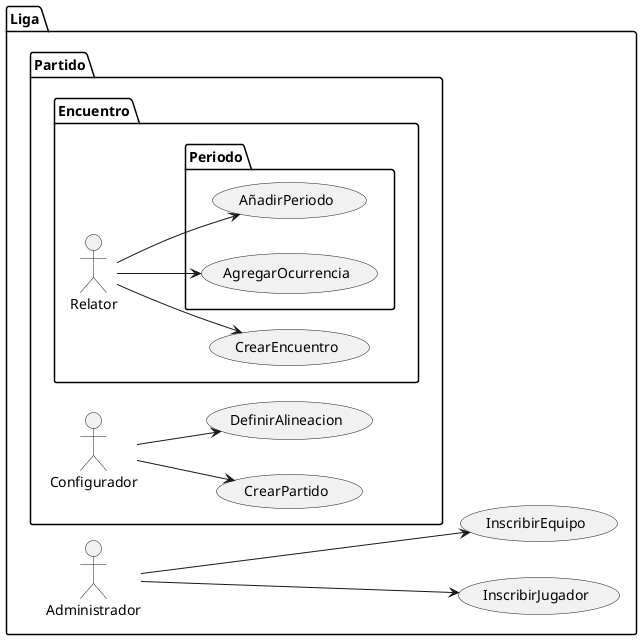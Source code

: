 @startuml
left to right direction

package Liga {

    actor Administrador    

    usecase InscribirJugador
    usecase InscribirEquipo

    Administrador ---> InscribirEquipo
    Administrador ---> InscribirJugador

    package Partido {

        actor Configurador

        usecase CrearPartido
        usecase DefinirAlineacion

        Configurador --> CrearPartido
        Configurador --> DefinirAlineacion


        package Encuentro {

            actor Relator
            usecase CrearEncuentro

            Relator --> CrearEncuentro

            package Periodo {
                usecase AñadirPeriodo
                useCase AgregarOcurrencia

                Relator --> AñadirPeriodo
                Relator --> AgregarOcurrencia

            }

        }

    }
}

@enduml
